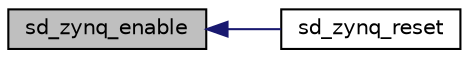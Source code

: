 digraph "sd_zynq_enable"
{
  edge [fontname="Helvetica",fontsize="10",labelfontname="Helvetica",labelfontsize="10"];
  node [fontname="Helvetica",fontsize="10",shape=record];
  rankdir="LR";
  Node15 [label="sd_zynq_enable",height=0.2,width=0.4,color="black", fillcolor="grey75", style="filled", fontcolor="black"];
  Node15 -> Node16 [dir="back",color="midnightblue",fontsize="10",style="solid",fontname="Helvetica"];
  Node16 [label="sd_zynq_reset",height=0.2,width=0.4,color="black", fillcolor="white", style="filled",URL="$group___s_d___platform___boot___config.html#ga65b13e7293170788758e4f8cd8512326",tooltip="Zynq Reset Reset the Zynq APU. "];
}
